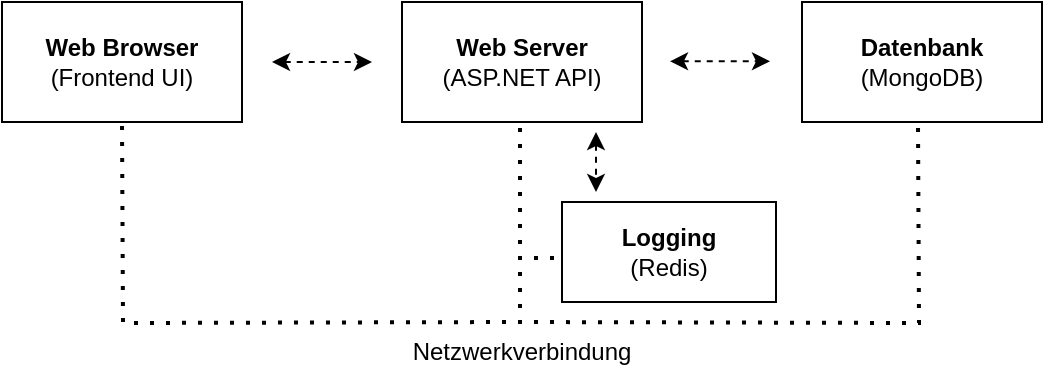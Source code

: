 <mxfile version="23.0.2" type="device">
  <diagram name="Seite-1" id="rpfmd2Ks3ffDalcANGvh">
    <mxGraphModel dx="713" dy="508" grid="1" gridSize="10" guides="1" tooltips="1" connect="1" arrows="1" fold="1" page="1" pageScale="1" pageWidth="827" pageHeight="1169" math="0" shadow="0">
      <root>
        <mxCell id="0" />
        <mxCell id="1" parent="0" />
        <mxCell id="oKd342DAjf-iO3vQOo4u-2" value="&lt;b&gt;Web Browser&lt;br&gt;&lt;/b&gt;(Frontend UI)" style="rounded=0;whiteSpace=wrap;html=1;" parent="1" vertex="1">
          <mxGeometry x="153" y="110" width="120" height="60" as="geometry" />
        </mxCell>
        <mxCell id="oKd342DAjf-iO3vQOo4u-3" value="&lt;b&gt;Web Server&lt;br&gt;&lt;/b&gt;(ASP.NET API)" style="rounded=0;whiteSpace=wrap;html=1;" parent="1" vertex="1">
          <mxGeometry x="353" y="110" width="120" height="60" as="geometry" />
        </mxCell>
        <mxCell id="oKd342DAjf-iO3vQOo4u-4" value="&lt;b&gt;Datenbank&lt;br&gt;&lt;/b&gt;(MongoDB)" style="rounded=0;whiteSpace=wrap;html=1;" parent="1" vertex="1">
          <mxGeometry x="553" y="110" width="120" height="60" as="geometry" />
        </mxCell>
        <mxCell id="oKd342DAjf-iO3vQOo4u-6" value="" style="endArrow=none;dashed=1;html=1;dashPattern=1 3;strokeWidth=2;rounded=0;entryX=0.5;entryY=1;entryDx=0;entryDy=0;edgeStyle=orthogonalEdgeStyle;" parent="1" edge="1">
          <mxGeometry width="50" height="50" relative="1" as="geometry">
            <mxPoint x="413" y="270" as="sourcePoint" />
            <mxPoint x="213" y="170" as="targetPoint" />
          </mxGeometry>
        </mxCell>
        <mxCell id="oKd342DAjf-iO3vQOo4u-7" value="" style="endArrow=none;dashed=1;html=1;dashPattern=1 3;strokeWidth=2;rounded=0;entryX=0.5;entryY=1;entryDx=0;entryDy=0;edgeStyle=orthogonalEdgeStyle;" parent="1" edge="1">
          <mxGeometry width="50" height="50" relative="1" as="geometry">
            <mxPoint x="411" y="270" as="sourcePoint" />
            <mxPoint x="611" y="170" as="targetPoint" />
          </mxGeometry>
        </mxCell>
        <mxCell id="oKd342DAjf-iO3vQOo4u-8" value="" style="endArrow=none;dashed=1;html=1;dashPattern=1 3;strokeWidth=2;rounded=0;entryX=0.5;entryY=1;entryDx=0;entryDy=0;edgeStyle=orthogonalEdgeStyle;" parent="1" edge="1">
          <mxGeometry width="50" height="50" relative="1" as="geometry">
            <mxPoint x="412" y="271" as="sourcePoint" />
            <mxPoint x="412" y="171" as="targetPoint" />
          </mxGeometry>
        </mxCell>
        <mxCell id="oKd342DAjf-iO3vQOo4u-9" value="Netzwerkverbindung" style="text;html=1;strokeColor=none;fillColor=none;align=center;verticalAlign=middle;whiteSpace=wrap;rounded=0;" parent="1" vertex="1">
          <mxGeometry x="383" y="270" width="60" height="30" as="geometry" />
        </mxCell>
        <mxCell id="oKd342DAjf-iO3vQOo4u-10" value="" style="endArrow=classic;startArrow=classic;html=1;rounded=0;dashed=1;" parent="1" edge="1">
          <mxGeometry width="50" height="50" relative="1" as="geometry">
            <mxPoint x="288" y="140" as="sourcePoint" />
            <mxPoint x="338" y="140" as="targetPoint" />
          </mxGeometry>
        </mxCell>
        <mxCell id="oKd342DAjf-iO3vQOo4u-11" value="" style="endArrow=classic;startArrow=classic;html=1;rounded=0;dashed=1;" parent="1" edge="1">
          <mxGeometry width="50" height="50" relative="1" as="geometry">
            <mxPoint x="487" y="139.66" as="sourcePoint" />
            <mxPoint x="537" y="139.66" as="targetPoint" />
          </mxGeometry>
        </mxCell>
        <mxCell id="KM-Ak_hKD5sdBGgRdnqP-1" value="&lt;b&gt;Logging&lt;br&gt;&lt;/b&gt;(Redis)" style="rounded=0;whiteSpace=wrap;html=1;" vertex="1" parent="1">
          <mxGeometry x="433" y="210" width="107" height="50" as="geometry" />
        </mxCell>
        <mxCell id="KM-Ak_hKD5sdBGgRdnqP-2" value="" style="endArrow=classic;startArrow=classic;html=1;rounded=0;dashed=1;" edge="1" parent="1">
          <mxGeometry width="50" height="50" relative="1" as="geometry">
            <mxPoint x="450" y="175" as="sourcePoint" />
            <mxPoint x="450" y="205" as="targetPoint" />
          </mxGeometry>
        </mxCell>
        <mxCell id="KM-Ak_hKD5sdBGgRdnqP-3" value="" style="endArrow=none;dashed=1;html=1;dashPattern=1 3;strokeWidth=2;rounded=0;entryX=0;entryY=0.5;entryDx=0;entryDy=0;" edge="1" parent="1">
          <mxGeometry width="50" height="50" relative="1" as="geometry">
            <mxPoint x="411" y="238" as="sourcePoint" />
            <mxPoint x="434" y="238" as="targetPoint" />
          </mxGeometry>
        </mxCell>
      </root>
    </mxGraphModel>
  </diagram>
</mxfile>
